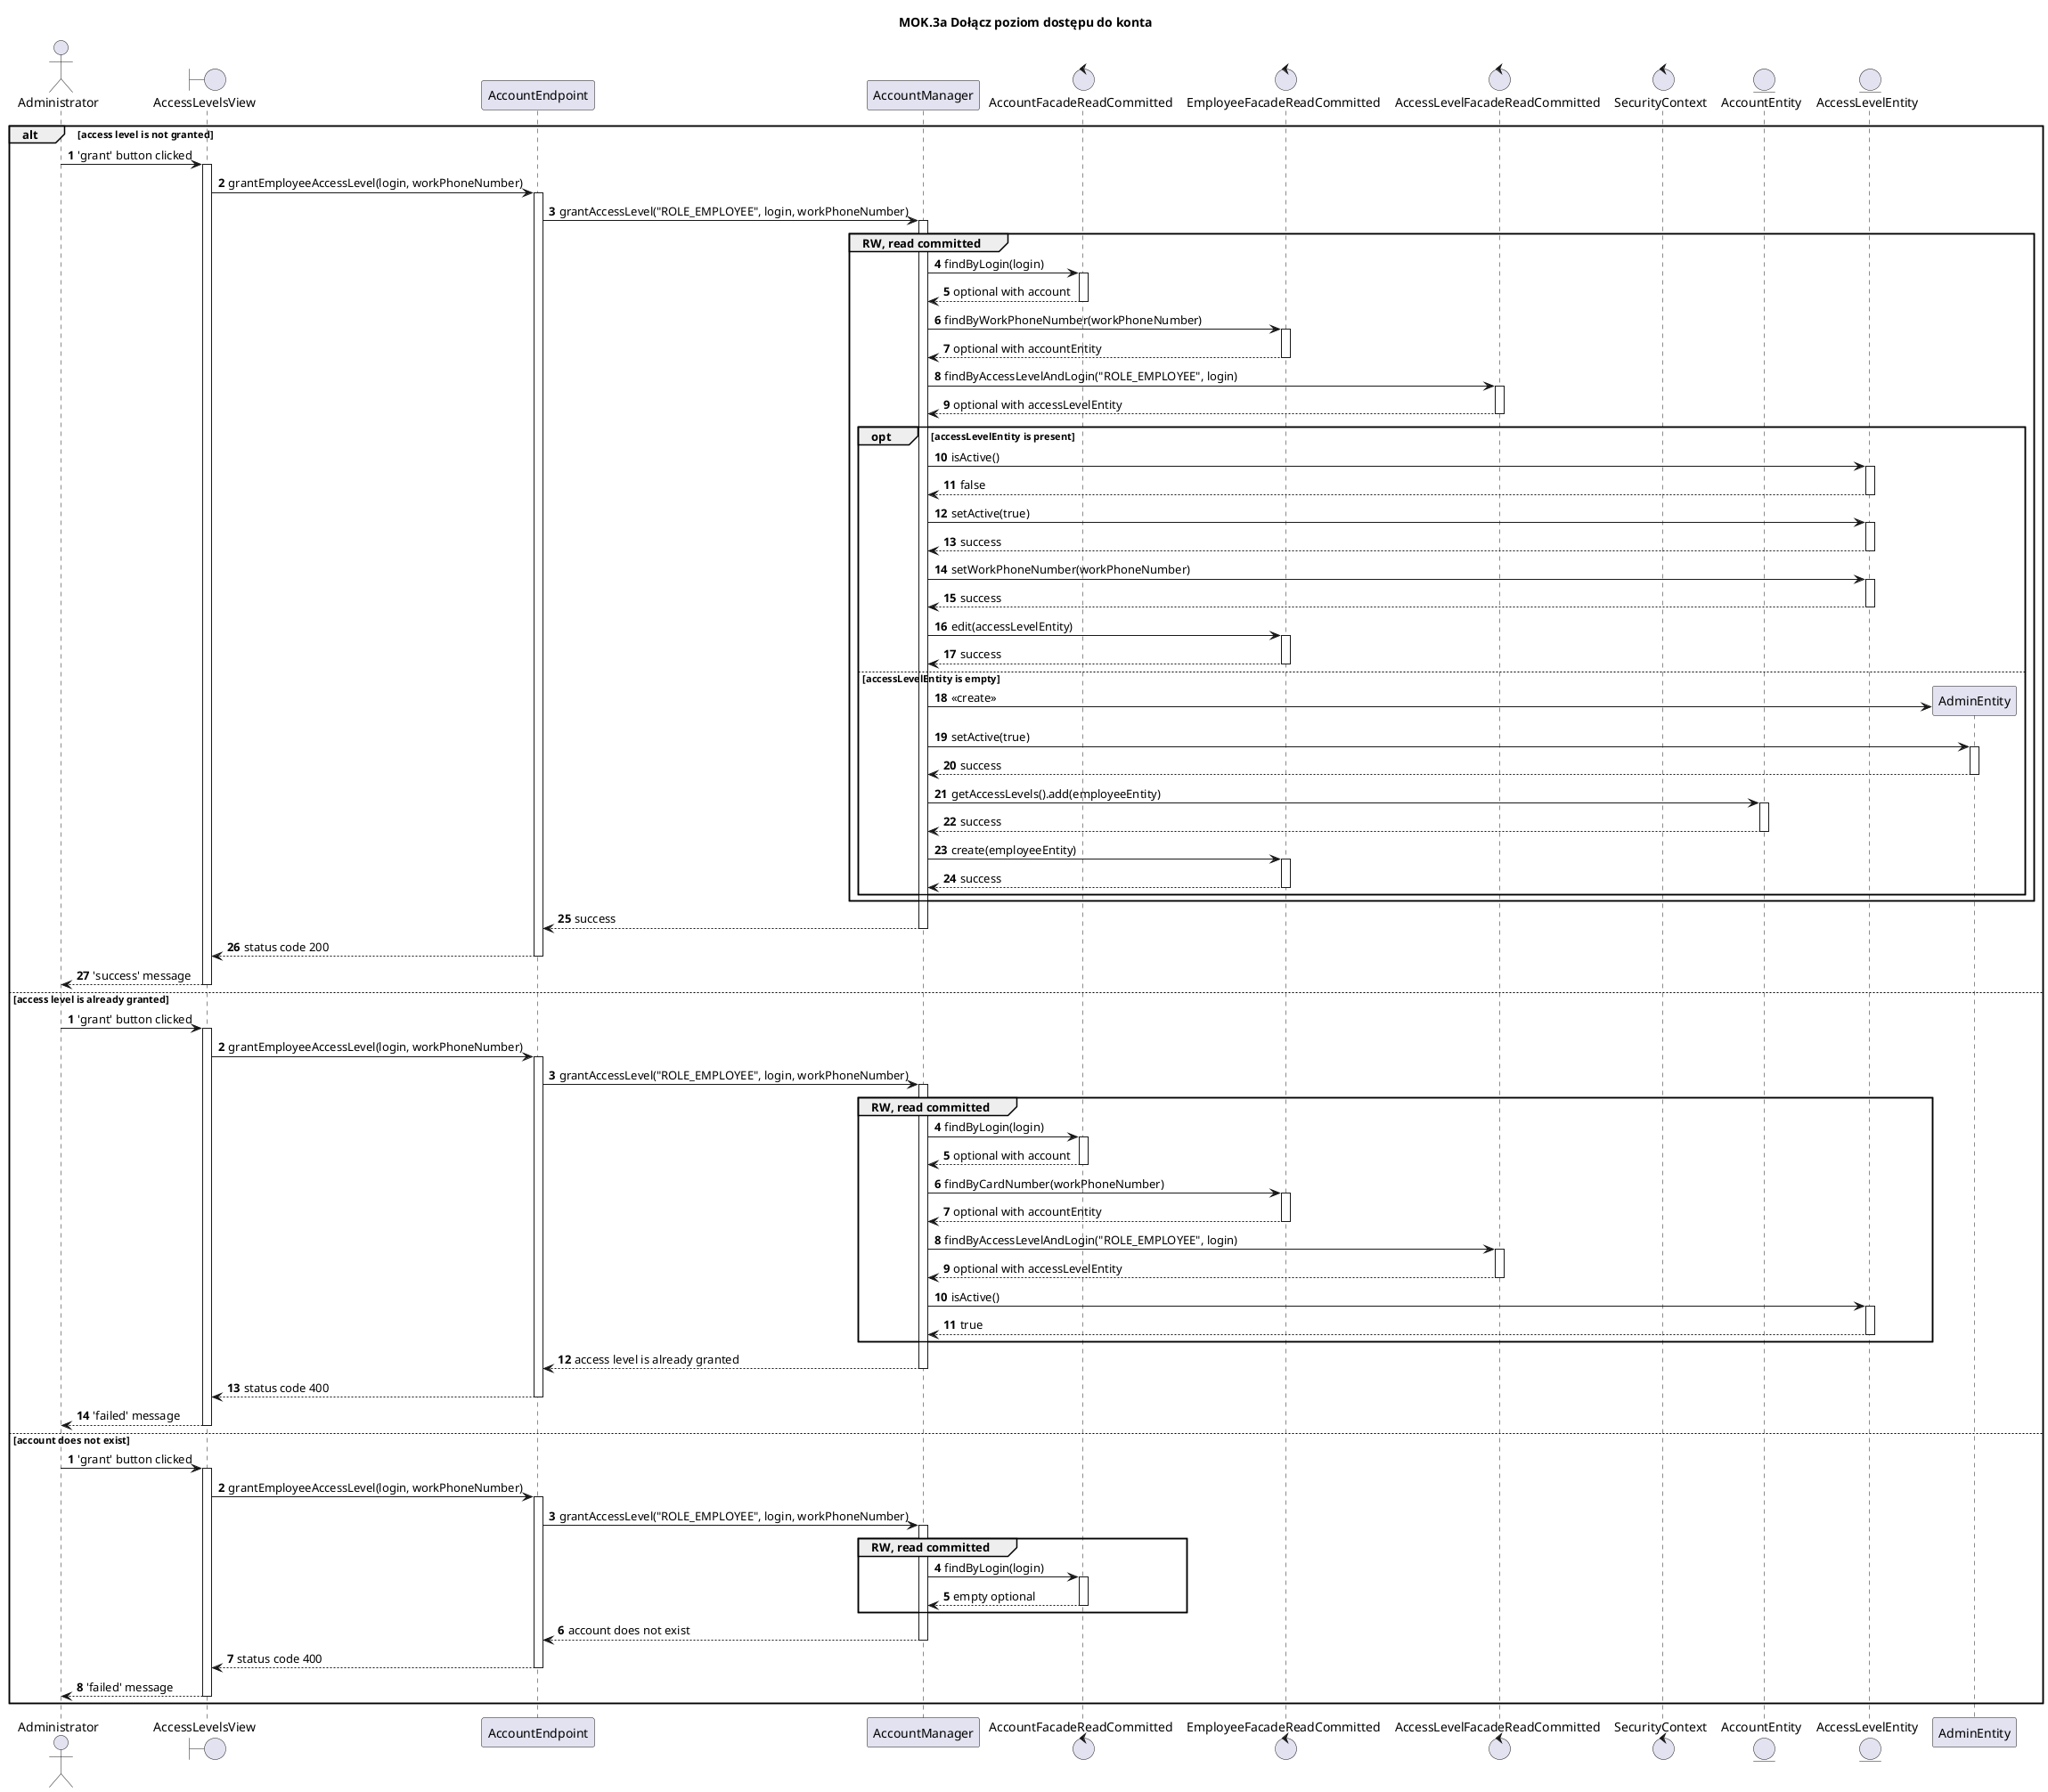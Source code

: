 @startuml

title MOK.3a Dołącz poziom dostępu do konta
autoactivate on
actor Administrator
boundary AccessLevelsView
participant AccountEndpoint
participant AccountManager
control AccountFacadeReadCommitted as AccountFacade
control EmployeeFacadeReadCommitted as EmployeeFacade
control AccessLevelFacadeReadCommitted as AccessLevelFacade
control SecurityContext
entity AccountEntity
entity AccessLevelEntity

alt access level is not granted
autonumber
    Administrator -> AccessLevelsView: 'grant' button clicked
        AccessLevelsView -> AccountEndpoint: grantEmployeeAccessLevel(login, workPhoneNumber)
            AccountEndpoint -> AccountManager: grantAccessLevel("ROLE_EMPLOYEE", login, workPhoneNumber)
            group RW, read committed
                AccountManager -> AccountFacade: findByLogin(login)
                return optional with account
                AccountManager -> EmployeeFacade: findByWorkPhoneNumber(workPhoneNumber)
                return optional with accountEntity
                AccountManager -> AccessLevelFacade: findByAccessLevelAndLogin("ROLE_EMPLOYEE", login)
                return optional with accessLevelEntity
                opt accessLevelEntity is present
                    AccountManager -> AccessLevelEntity: isActive()
                    return false
                    AccountManager -> AccessLevelEntity: setActive(true)
                    return success
                    AccountManager -> AccessLevelEntity: setWorkPhoneNumber(workPhoneNumber)
                    return success
                    AccountManager -> EmployeeFacade: edit(accessLevelEntity)
                    return success
                else accessLevelEntity is empty
                    AccountManager -> AdminEntity **: <<create>>
                    AccountManager -> AdminEntity: setActive(true)
                    return success
                    AccountManager -> AccountEntity: getAccessLevels().add(employeeEntity)
                    return success
                    AccountManager -> EmployeeFacade: create(employeeEntity)
                    return success
                end
            end
            return success
        return status code 200
    return 'success' message

else access level is already granted
autonumber
    Administrator -> AccessLevelsView: 'grant' button clicked
        AccessLevelsView -> AccountEndpoint: grantEmployeeAccessLevel(login, workPhoneNumber)
            AccountEndpoint -> AccountManager: grantAccessLevel("ROLE_EMPLOYEE", login, workPhoneNumber)
            group RW, read committed
                AccountManager -> AccountFacade: findByLogin(login)
                return optional with account
                AccountManager -> EmployeeFacade: findByCardNumber(workPhoneNumber)
                return optional with accountEntity
                AccountManager -> AccessLevelFacade: findByAccessLevelAndLogin("ROLE_EMPLOYEE", login)
                return optional with accessLevelEntity
                AccountManager -> AccessLevelEntity: isActive()
                return true
            end
            return access level is already granted
        return status code 400
    return 'failed' message

else account does not exist
autonumber
    Administrator -> AccessLevelsView: 'grant' button clicked
        AccessLevelsView -> AccountEndpoint: grantEmployeeAccessLevel(login, workPhoneNumber)
            AccountEndpoint -> AccountManager: grantAccessLevel("ROLE_EMPLOYEE", login, workPhoneNumber)
            group RW, read committed
                AccountManager -> AccountFacade: findByLogin(login)
                return empty optional
            end
            return account does not exist
        return status code 400
    return 'failed' message

end
@enduml
